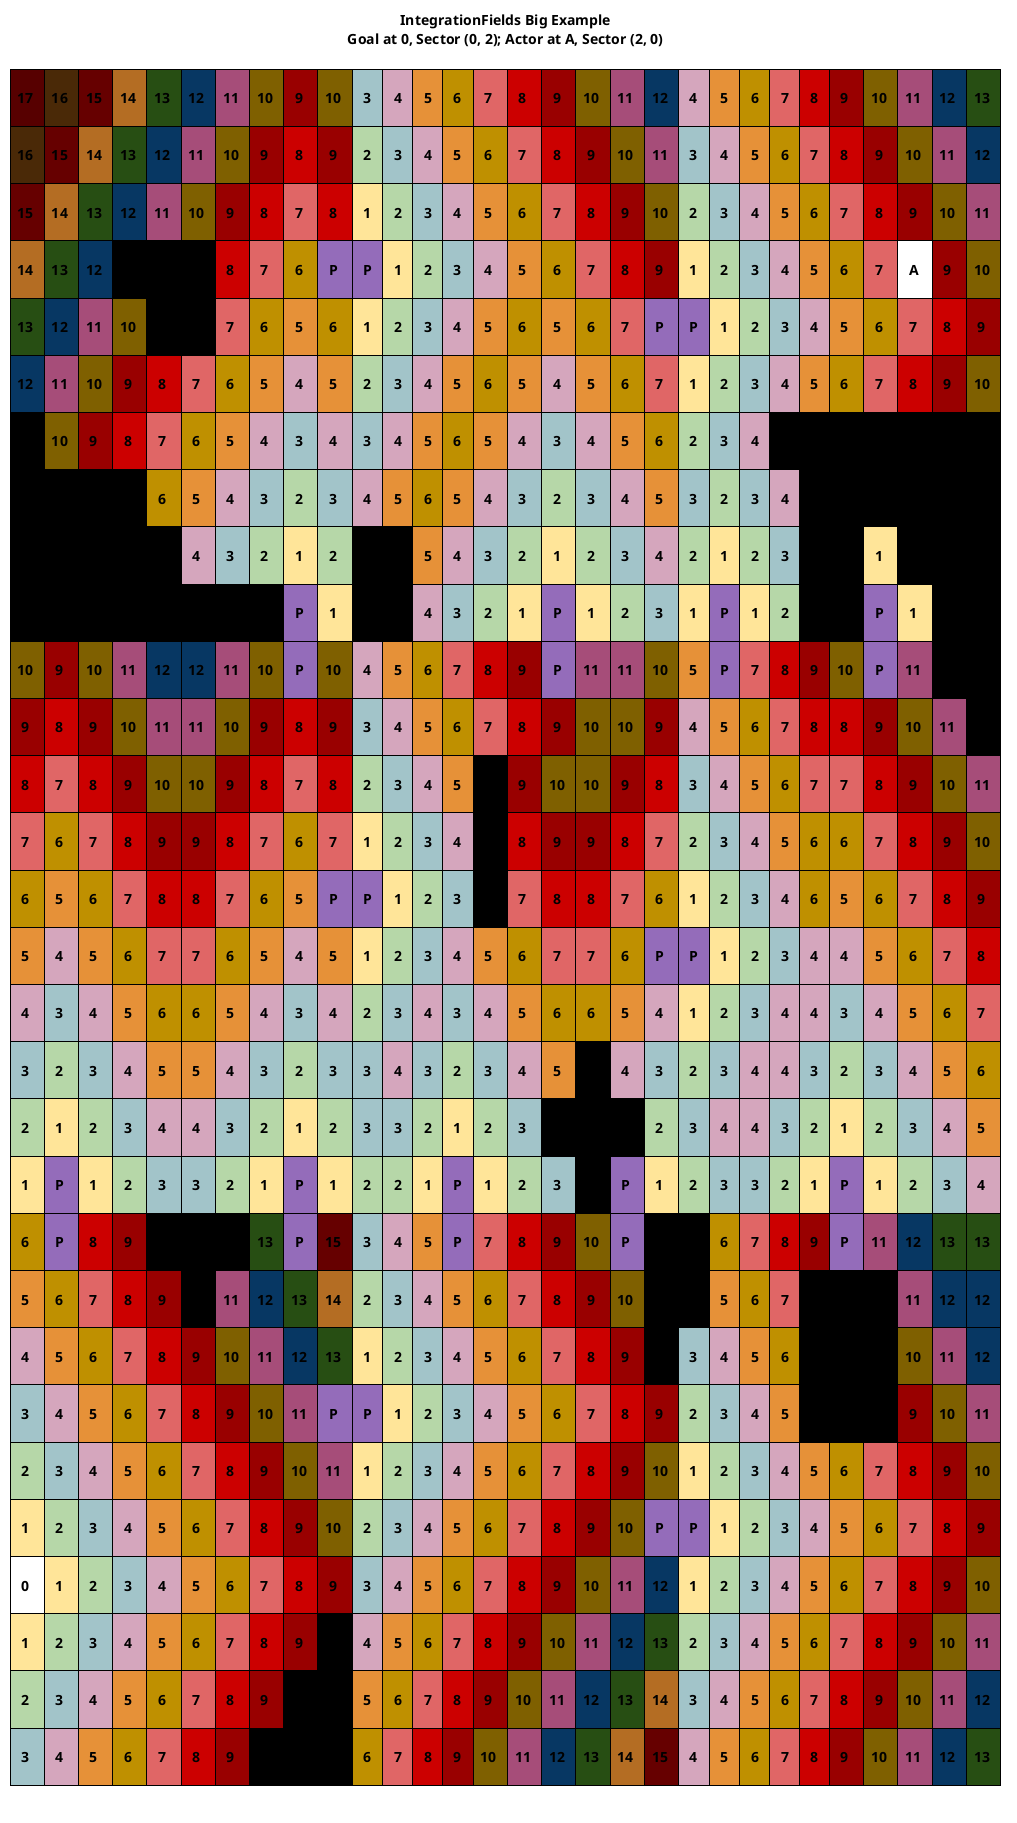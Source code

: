 @startuml int_field_prop_big_example

title
IntegrationFields Big Example
Goal at 0, Sector (0, 2); Actor at A, Sector (2, 0)

|<#570000>\n  17   \n|<#4a2907>\n  16   \n|<#660000>\n  15   \n|<#b46d23>\n  14   \n|<#274e13>\n  13   \n|<#073763>\n  12   \n|<#a64d79>\n  11   \n|<#7f6000>\n  10   \n|<#990000>\n   9   \n|<#7f6000>\n  10   \n|<#a2c4c9>\n   3   \n|<#d5a6bd>\n   4   \n|<#e69138>\n   5   \n|<#bf9000>\n   6   \n|<#e06666>\n   7   \n|<#cc0000>\n   8   \n|<#990000>\n   9   \n|<#7f6000>\n  10   \n|<#a64d79>\n  11   \n|<#073763>\n  12   \n|<#d5a6bd>\n   4   \n|<#e69138>\n   5   \n|<#bf9000>\n   6   \n|<#e06666>\n   7   \n|<#cc0000>\n   8   \n|<#990000>\n   9   \n|<#7f6000>\n  10   \n|<#a64d79>\n  11   \n|<#073763>\n  12   \n|<#274e13>\n  13   \n|
|<#4a2907>\n  16   \n|<#660000>\n  15   \n|<#b46d23>\n  14   \n|<#274e13>\n  13   \n|<#073763>\n  12   \n|<#a64d79>\n  11   \n|<#7f6000>\n  10   \n|<#990000>\n   9   \n|<#cc0000>\n   8   \n|<#990000>\n   9   \n|<#b6d7a8>\n   2   \n|<#a2c4c9>\n   3   \n|<#d5a6bd>\n   4   \n|<#e69138>\n   5   \n|<#bf9000>\n   6   \n|<#e06666>\n   7   \n|<#cc0000>\n   8   \n|<#990000>\n   9   \n|<#7f6000>\n  10   \n|<#a64d79>\n  11   \n|<#a2c4c9>\n   3   \n|<#d5a6bd>\n   4   \n|<#e69138>\n   5   \n|<#bf9000>\n   6   \n|<#e06666>\n   7   \n|<#cc0000>\n   8   \n|<#990000>\n   9   \n|<#7f6000>\n  10   \n|<#a64d79>\n  11   \n|<#073763>\n  12   \n|
|<#660000>\n  15   \n|<#b46d23>\n  14   \n|<#274e13>\n  13   \n|<#073763>\n  12   \n|<#a64d79>\n  11   \n|<#7f6000>\n  10   \n|<#990000>\n   9   \n|<#cc0000>\n   8   \n|<#e06666>\n   7   \n|<#cc0000>\n   8   \n|<#ffe599>\n   1   \n|<#b6d7a8>\n   2   \n|<#a2c4c9>\n   3   \n|<#d5a6bd>\n   4   \n|<#e69138>\n   5   \n|<#bf9000>\n   6   \n|<#e06666>\n   7   \n|<#cc0000>\n   8   \n|<#990000>\n   9   \n|<#7f6000>\n  10   \n|<#b6d7a8>\n   2   \n|<#a2c4c9>\n   3   \n|<#d5a6bd>\n   4   \n|<#e69138>\n   5   \n|<#bf9000>\n   6   \n|<#e06666>\n   7   \n|<#cc0000>\n   8   \n|<#990000>\n   9   \n|<#7f6000>\n  10   \n|<#a64d79>\n  11   \n|
|<#b46d23>\n  14   \n|<#274e13>\n  13   \n|<#073763>\n  12   \n|<#000000>\n   x   \n|<#000000>\n   x   \n|<#000000>\n   x   \n|<#cc0000>\n   8   \n|<#e06666>\n   7   \n|<#bf9000>\n   6   \n|<#946cba>\n   P   \n|<#946cba>\n   P   \n|<#ffe599>\n   1   \n|<#b6d7a8>\n   2   \n|<#a2c4c9>\n   3   \n|<#d5a6bd>\n   4   \n|<#e69138>\n   5   \n|<#bf9000>\n   6   \n|<#e06666>\n   7   \n|<#cc0000>\n   8   \n|<#990000>\n   9   \n|<#ffe599>\n   1   \n|<#b6d7a8>\n   2   \n|<#a2c4c9>\n   3   \n|<#d5a6bd>\n   4   \n|<#e69138>\n   5   \n|<#bf9000>\n   6   \n|<#e06666>\n   7   \n|\n   A   \n|<#990000>\n   9   \n|<#7f6000>\n  10   \n|
|<#274e13>\n  13   \n|<#073763>\n  12   \n|<#a64d79>\n  11   \n|<#7f6000>\n  10   \n|<#000000>\n   x   \n|<#000000>\n   x   \n|<#e06666>\n   7   \n|<#bf9000>\n   6   \n|<#e69138>\n   5   \n|<#bf9000>\n   6   \n|<#ffe599>\n   1   \n|<#b6d7a8>\n   2   \n|<#a2c4c9>\n   3   \n|<#d5a6bd>\n   4   \n|<#e69138>\n   5   \n|<#bf9000>\n   6   \n|<#e69138>\n   5   \n|<#bf9000>\n   6   \n|<#e06666>\n   7   \n|<#946cba>\n   P   \n|<#946cba>\n   P   \n|<#ffe599>\n   1   \n|<#b6d7a8>\n   2   \n|<#a2c4c9>\n   3   \n|<#d5a6bd>\n   4   \n|<#e69138>\n   5   \n|<#bf9000>\n   6   \n|<#e06666>\n   7   \n|<#cc0000>\n   8   \n|<#990000>\n   9   \n|
|<#073763>\n  12   \n|<#a64d79>\n  11   \n|<#7f6000>\n  10   \n|<#990000>\n   9   \n|<#cc0000>\n   8   \n|<#e06666>\n   7   \n|<#bf9000>\n   6   \n|<#e69138>\n   5   \n|<#d5a6bd>\n   4   \n|<#e69138>\n   5   \n|<#b6d7a8>\n   2   \n|<#a2c4c9>\n   3   \n|<#d5a6bd>\n   4   \n|<#e69138>\n   5   \n|<#bf9000>\n   6   \n|<#e69138>\n   5   \n|<#d5a6bd>\n   4   \n|<#e69138>\n   5   \n|<#bf9000>\n   6   \n|<#e06666>\n   7   \n|<#ffe599>\n   1   \n|<#b6d7a8>\n   2   \n|<#a2c4c9>\n   3   \n|<#d5a6bd>\n   4   \n|<#e69138>\n   5   \n|<#bf9000>\n   6   \n|<#e06666>\n   7   \n|<#cc0000>\n   8   \n|<#990000>\n   9   \n|<#7f6000>\n  10   \n|
|<#000000>\n   x   \n|<#7f6000>\n  10   \n|<#990000>\n   9   \n|<#cc0000>\n   8   \n|<#e06666>\n   7   \n|<#bf9000>\n   6   \n|<#e69138>\n   5   \n|<#d5a6bd>\n   4   \n|<#a2c4c9>\n   3   \n|<#d5a6bd>\n   4   \n|<#a2c4c9>\n   3   \n|<#d5a6bd>\n   4   \n|<#e69138>\n   5   \n|<#bf9000>\n   6   \n|<#e69138>\n   5   \n|<#d5a6bd>\n   4   \n|<#a2c4c9>\n   3   \n|<#d5a6bd>\n   4   \n|<#e69138>\n   5   \n|<#bf9000>\n   6   \n|<#b6d7a8>\n   2   \n|<#a2c4c9>\n   3   \n|<#d5a6bd>\n   4   \n|<#000000>\n   x   \n|<#000000>\n   x   \n|<#000000>\n   x   \n|<#000000>\n   x   \n|<#000000>\n   x   \n|<#000000>\n   x   \n|<#000000>\n   x   \n|
|<#000000>\n   x   \n|<#000000>\n   x   \n|<#000000>\n   x   \n|<#000000>\n   x   \n|<#bf9000>\n   6   \n|<#e69138>\n   5   \n|<#d5a6bd>\n   4   \n|<#a2c4c9>\n   3   \n|<#b6d7a8>\n   2   \n|<#a2c4c9>\n   3   \n|<#d5a6bd>\n   4   \n|<#e69138>\n   5   \n|<#bf9000>\n   6   \n|<#e69138>\n   5   \n|<#d5a6bd>\n   4   \n|<#a2c4c9>\n   3   \n|<#b6d7a8>\n   2   \n|<#a2c4c9>\n   3   \n|<#d5a6bd>\n   4   \n|<#e69138>\n   5   \n|<#a2c4c9>\n   3   \n|<#b6d7a8>\n   2   \n|<#a2c4c9>\n   3   \n|<#d5a6bd>\n   4   \n|<#000000>\n   x   \n|<#000000>\n   x   \n|<#000000>\n   x   \n|<#000000>\n   x   \n|<#000000>\n   x   \n|<#000000>\n   x   \n|
|<#000000>\n   x   \n|<#000000>\n   x   \n|<#000000>\n   x   \n|<#000000>\n   x   \n|<#000000>\n   x   \n|<#d5a6bd>\n   4   \n|<#a2c4c9>\n   3   \n|<#b6d7a8>\n   2   \n|<#ffe599>\n   1   \n|<#b6d7a8>\n   2   \n|<#000000>\n   x   \n|<#000000>\n   x   \n|<#e69138>\n   5   \n|<#d5a6bd>\n   4   \n|<#a2c4c9>\n   3   \n|<#b6d7a8>\n   2   \n|<#ffe599>\n   1   \n|<#b6d7a8>\n   2   \n|<#a2c4c9>\n   3   \n|<#d5a6bd>\n   4   \n|<#b6d7a8>\n   2   \n|<#ffe599>\n   1   \n|<#b6d7a8>\n   2   \n|<#a2c4c9>\n   3   \n|<#000000>\n   x   \n|<#000000>\n   x   \n|<#ffe599>\n   1   \n|<#000000>\n   x   \n|<#000000>\n   x   \n|<#000000>\n   x   \n|
|<#000000>\n   x   \n|<#000000>\n   x   \n|<#000000>\n   x   \n|<#000000>\n   x   \n|<#000000>\n   x   \n|<#000000>\n   x   \n|<#000000>\n   x   \n|<#000000>\n   x   \n|<#946cba>\n   P   \n|<#ffe599>\n   1   \n|<#000000>\n   x   \n|<#000000>\n   x   \n|<#d5a6bd>\n   4   \n|<#a2c4c9>\n   3   \n|<#b6d7a8>\n   2   \n|<#ffe599>\n   1   \n|<#946cba>\n   P   \n|<#ffe599>\n   1   \n|<#b6d7a8>\n   2   \n|<#a2c4c9>\n   3   \n|<#ffe599>\n   1   \n|<#946cba>\n   P   \n|<#ffe599>\n   1   \n|<#b6d7a8>\n   2   \n|<#000000>\n   x   \n|<#000000>\n   x   \n|<#946cba>\n   P   \n|<#ffe599>\n   1   \n|<#000000>\n   x   \n|<#000000>\n   x   \n|
|<#7f6000>\n  10   \n|<#990000>\n   9   \n|<#7f6000>\n  10   \n|<#a64d79>\n  11   \n|<#073763>\n  12   \n|<#073763>\n  12   \n|<#a64d79>\n  11   \n|<#7f6000>\n  10   \n|<#946cba>\n   P   \n|<#7f6000>\n  10   \n|<#d5a6bd>\n   4   \n|<#e69138>\n   5   \n|<#bf9000>\n   6   \n|<#e06666>\n   7   \n|<#cc0000>\n   8   \n|<#990000>\n   9   \n|<#946cba>\n   P   \n|<#a64d79>\n  11   \n|<#a64d79>\n  11   \n|<#7f6000>\n  10   \n|<#e69138>\n   5   \n|<#946cba>\n   P   \n|<#e06666>\n   7   \n|<#cc0000>\n   8   \n|<#990000>\n   9   \n|<#7f6000>\n  10   \n|<#946cba>\n   P   \n|<#a64d79>\n  11   \n|<#000000>\n   x   \n|<#000000>\n   x   \n|
|<#990000>\n   9   \n|<#cc0000>\n   8   \n|<#990000>\n   9   \n|<#7f6000>\n  10   \n|<#a64d79>\n  11   \n|<#a64d79>\n  11   \n|<#7f6000>\n  10   \n|<#990000>\n   9   \n|<#cc0000>\n   8   \n|<#990000>\n   9   \n|<#a2c4c9>\n   3   \n|<#d5a6bd>\n   4   \n|<#e69138>\n   5   \n|<#bf9000>\n   6   \n|<#e06666>\n   7   \n|<#cc0000>\n   8   \n|<#990000>\n   9   \n|<#7f6000>\n  10   \n|<#7f6000>\n  10   \n|<#990000>\n   9   \n|<#d5a6bd>\n   4   \n|<#e69138>\n   5   \n|<#bf9000>\n   6   \n|<#e06666>\n   7   \n|<#cc0000>\n   8   \n|<#cc0000>\n   8   \n|<#990000>\n   9   \n|<#7f6000>\n  10   \n|<#a64d79>\n  11   \n|<#000000>\n   x   \n|
|<#cc0000>\n   8   \n|<#e06666>\n   7   \n|<#cc0000>\n   8   \n|<#990000>\n   9   \n|<#7f6000>\n  10   \n|<#7f6000>\n  10   \n|<#990000>\n   9   \n|<#cc0000>\n   8   \n|<#e06666>\n   7   \n|<#cc0000>\n   8   \n|<#b6d7a8>\n   2   \n|<#a2c4c9>\n   3   \n|<#d5a6bd>\n   4   \n|<#e69138>\n   5   \n|<#000000>\n   x   \n|<#990000>\n   9   \n|<#7f6000>\n  10   \n|<#7f6000>\n  10   \n|<#990000>\n   9   \n|<#cc0000>\n   8   \n|<#a2c4c9>\n   3   \n|<#d5a6bd>\n   4   \n|<#e69138>\n   5   \n|<#bf9000>\n   6   \n|<#e06666>\n   7   \n|<#e06666>\n   7   \n|<#cc0000>\n   8   \n|<#990000>\n   9   \n|<#7f6000>\n  10   \n|<#a64d79>\n  11   \n|
|<#e06666>\n   7   \n|<#bf9000>\n   6   \n|<#e06666>\n   7   \n|<#cc0000>\n   8   \n|<#990000>\n   9   \n|<#990000>\n   9   \n|<#cc0000>\n   8   \n|<#e06666>\n   7   \n|<#bf9000>\n   6   \n|<#e06666>\n   7   \n|<#ffe599>\n   1   \n|<#b6d7a8>\n   2   \n|<#a2c4c9>\n   3   \n|<#d5a6bd>\n   4   \n|<#000000>\n   x   \n|<#cc0000>\n   8   \n|<#990000>\n   9   \n|<#990000>\n   9   \n|<#cc0000>\n   8   \n|<#e06666>\n   7   \n|<#b6d7a8>\n   2   \n|<#a2c4c9>\n   3   \n|<#d5a6bd>\n   4   \n|<#e69138>\n   5   \n|<#bf9000>\n   6   \n|<#bf9000>\n   6   \n|<#e06666>\n   7   \n|<#cc0000>\n   8   \n|<#990000>\n   9   \n|<#7f6000>\n  10   \n|
|<#bf9000>\n   6   \n|<#e69138>\n   5   \n|<#bf9000>\n   6   \n|<#e06666>\n   7   \n|<#cc0000>\n   8   \n|<#cc0000>\n   8   \n|<#e06666>\n   7   \n|<#bf9000>\n   6   \n|<#e69138>\n   5   \n|<#946cba>\n   P   \n|<#946cba>\n   P   \n|<#ffe599>\n   1   \n|<#b6d7a8>\n   2   \n|<#a2c4c9>\n   3   \n|<#000000>\n   x   \n|<#e06666>\n   7   \n|<#cc0000>\n   8   \n|<#cc0000>\n   8   \n|<#e06666>\n   7   \n|<#bf9000>\n   6   \n|<#ffe599>\n   1   \n|<#b6d7a8>\n   2   \n|<#a2c4c9>\n   3   \n|<#d5a6bd>\n   4   \n|<#bf9000>\n   6   \n|<#e69138>\n   5   \n|<#bf9000>\n   6   \n|<#e06666>\n   7   \n|<#cc0000>\n   8   \n|<#990000>\n   9   \n|
|<#e69138>\n   5   \n|<#d5a6bd>\n   4   \n|<#e69138>\n   5   \n|<#bf9000>\n   6   \n|<#e06666>\n   7   \n|<#e06666>\n   7   \n|<#bf9000>\n   6   \n|<#e69138>\n   5   \n|<#d5a6bd>\n   4   \n|<#e69138>\n   5   \n|<#ffe599>\n   1   \n|<#b6d7a8>\n   2   \n|<#a2c4c9>\n   3   \n|<#d5a6bd>\n   4   \n|<#e69138>\n   5   \n|<#bf9000>\n   6   \n|<#e06666>\n   7   \n|<#e06666>\n   7   \n|<#bf9000>\n   6   \n|<#946cba>\n   P   \n|<#946cba>\n   P   \n|<#ffe599>\n   1   \n|<#b6d7a8>\n   2   \n|<#a2c4c9>\n   3   \n|<#d5a6bd>\n   4   \n|<#d5a6bd>\n   4   \n|<#e69138>\n   5   \n|<#bf9000>\n   6   \n|<#e06666>\n   7   \n|<#cc0000>\n   8   \n|
|<#d5a6bd>\n   4   \n|<#a2c4c9>\n   3   \n|<#d5a6bd>\n   4   \n|<#e69138>\n   5   \n|<#bf9000>\n   6   \n|<#bf9000>\n   6   \n|<#e69138>\n   5   \n|<#d5a6bd>\n   4   \n|<#a2c4c9>\n   3   \n|<#d5a6bd>\n   4   \n|<#b6d7a8>\n   2   \n|<#a2c4c9>\n   3   \n|<#d5a6bd>\n   4   \n|<#a2c4c9>\n   3   \n|<#d5a6bd>\n   4   \n|<#e69138>\n   5   \n|<#bf9000>\n   6   \n|<#bf9000>\n   6   \n|<#e69138>\n   5   \n|<#d5a6bd>\n   4   \n|<#ffe599>\n   1   \n|<#b6d7a8>\n   2   \n|<#a2c4c9>\n   3   \n|<#d5a6bd>\n   4   \n|<#d5a6bd>\n   4   \n|<#a2c4c9>\n   3   \n|<#d5a6bd>\n   4   \n|<#e69138>\n   5   \n|<#bf9000>\n   6   \n|<#e06666>\n   7   \n|
|<#a2c4c9>\n   3   \n|<#b6d7a8>\n   2   \n|<#a2c4c9>\n   3   \n|<#d5a6bd>\n   4   \n|<#e69138>\n   5   \n|<#e69138>\n   5   \n|<#d5a6bd>\n   4   \n|<#a2c4c9>\n   3   \n|<#b6d7a8>\n   2   \n|<#a2c4c9>\n   3   \n|<#a2c4c9>\n   3   \n|<#d5a6bd>\n   4   \n|<#a2c4c9>\n   3   \n|<#b6d7a8>\n   2   \n|<#a2c4c9>\n   3   \n|<#d5a6bd>\n   4   \n|<#e69138>\n   5   \n|<#000000>\n   x   \n|<#d5a6bd>\n   4   \n|<#a2c4c9>\n   3   \n|<#b6d7a8>\n   2   \n|<#a2c4c9>\n   3   \n|<#d5a6bd>\n   4   \n|<#d5a6bd>\n   4   \n|<#a2c4c9>\n   3   \n|<#b6d7a8>\n   2   \n|<#a2c4c9>\n   3   \n|<#d5a6bd>\n   4   \n|<#e69138>\n   5   \n|<#bf9000>\n   6   \n|
|<#b6d7a8>\n   2   \n|<#ffe599>\n   1   \n|<#b6d7a8>\n   2   \n|<#a2c4c9>\n   3   \n|<#d5a6bd>\n   4   \n|<#d5a6bd>\n   4   \n|<#a2c4c9>\n   3   \n|<#b6d7a8>\n   2   \n|<#ffe599>\n   1   \n|<#b6d7a8>\n   2   \n|<#a2c4c9>\n   3   \n|<#a2c4c9>\n   3   \n|<#b6d7a8>\n   2   \n|<#ffe599>\n   1   \n|<#b6d7a8>\n   2   \n|<#a2c4c9>\n   3   \n|<#000000>\n   x   \n|<#000000>\n   x   \n|<#000000>\n   x   \n|<#b6d7a8>\n   2   \n|<#a2c4c9>\n   3   \n|<#d5a6bd>\n   4   \n|<#d5a6bd>\n   4   \n|<#a2c4c9>\n   3   \n|<#b6d7a8>\n   2   \n|<#ffe599>\n   1   \n|<#b6d7a8>\n   2   \n|<#a2c4c9>\n   3   \n|<#d5a6bd>\n   4   \n|<#e69138>\n   5   \n|
|<#ffe599>\n   1   \n|<#946cba>\n   P   \n|<#ffe599>\n   1   \n|<#b6d7a8>\n   2   \n|<#a2c4c9>\n   3   \n|<#a2c4c9>\n   3   \n|<#b6d7a8>\n   2   \n|<#ffe599>\n   1   \n|<#946cba>\n   P   \n|<#ffe599>\n   1   \n|<#b6d7a8>\n   2   \n|<#b6d7a8>\n   2   \n|<#ffe599>\n   1   \n|<#946cba>\n   P   \n|<#ffe599>\n   1   \n|<#b6d7a8>\n   2   \n|<#a2c4c9>\n   3   \n|<#000000>\n   x   \n|<#946cba>\n   P   \n|<#ffe599>\n   1   \n|<#b6d7a8>\n   2   \n|<#a2c4c9>\n   3   \n|<#a2c4c9>\n   3   \n|<#b6d7a8>\n   2   \n|<#ffe599>\n   1   \n|<#946cba>\n   P   \n|<#ffe599>\n   1   \n|<#b6d7a8>\n   2   \n|<#a2c4c9>\n   3   \n|<#d5a6bd>\n   4   \n|
|<#bf9000>\n   6   \n|<#946cba>\n   P   \n|<#cc0000>\n   8   \n|<#990000>\n   9   \n|<#000000>\n   x   \n|<#000000>\n   x   \n|<#000000>\n   x   \n|<#274e13>\n  13   \n|<#946cba>\n   P   \n|<#660000>\n  15   \n|<#a2c4c9>\n   3   \n|<#d5a6bd>\n   4   \n|<#e69138>\n   5   \n|<#946cba>\n   P   \n|<#e06666>\n   7   \n|<#cc0000>\n   8   \n|<#990000>\n   9   \n|<#7f6000>\n  10   \n|<#946cba>\n   P   \n|<#000000>\n   x   \n|<#000000>\n   x   \n|<#bf9000>\n   6   \n|<#e06666>\n   7   \n|<#cc0000>\n   8   \n|<#990000>\n   9   \n|<#946cba>\n   P   \n|<#a64d79>\n  11   \n|<#073763>\n  12   \n|<#274e13>\n  13   \n|<#274e13>\n  13   |
|<#e69138>\n   5   \n|<#bf9000>\n   6   \n|<#e06666>\n   7   \n|<#cc0000>\n   8   \n|<#990000>\n   9   \n|<#000000>\n   x   \n|<#a64d79>\n  11   \n|<#073763>\n  12   \n|<#274e13>\n  13   \n|<#b46d23>\n  14   \n|<#b6d7a8>\n   2   \n|<#a2c4c9>\n   3   \n|<#d5a6bd>\n   4   \n|<#e69138>\n   5   \n|<#bf9000>\n   6   \n|<#e06666>\n   7   \n|<#cc0000>\n   8   \n|<#990000>\n   9   \n|<#7f6000>\n  10   \n|<#000000>\n   x   \n|<#000000>\n   x   \n|<#e69138>\n   5   \n|<#bf9000>\n   6   \n|<#e06666>\n   7   \n|<#000000>\n   x   \n|<#000000>\n   x   \n|<#000000>\n   x   \n|<#a64d79>\n  11   \n|<#073763>\n  12   \n|<#073763>\n  12   \n|
|<#d5a6bd>\n   4   \n|<#e69138>\n   5   \n|<#bf9000>\n   6   \n|<#e06666>\n   7   \n|<#cc0000>\n   8   \n|<#990000>\n   9   \n|<#7f6000>\n  10   \n|<#a64d79>\n  11   \n|<#073763>\n  12   \n|<#274e13>\n  13   \n|<#ffe599>\n   1   \n|<#b6d7a8>\n   2   \n|<#a2c4c9>\n   3   \n|<#d5a6bd>\n   4   \n|<#e69138>\n   5   \n|<#bf9000>\n   6   \n|<#e06666>\n   7   \n|<#cc0000>\n   8   \n|<#990000>\n   9   \n|<#000000>\n   x   \n|<#a2c4c9>\n   3   \n|<#d5a6bd>\n   4   \n|<#e69138>\n   5   \n|<#bf9000>\n   6   \n|<#000000>\n   x   \n|<#000000>\n   x   \n|<#000000>\n   x   \n|<#7f6000>\n  10   \n|<#a64d79>\n  11   \n|<#073763>\n  12   \n|
|<#a2c4c9>\n   3   \n|<#d5a6bd>\n   4   \n|<#e69138>\n   5   \n|<#bf9000>\n   6   \n|<#e06666>\n   7   \n|<#cc0000>\n   8   \n|<#990000>\n   9   \n|<#7f6000>\n  10   \n|<#a64d79>\n  11   \n|<#946cba>\n   P   \n|<#946cba>\n   P   \n|<#ffe599>\n   1   \n|<#b6d7a8>\n   2   \n|<#a2c4c9>\n   3   \n|<#d5a6bd>\n   4   \n|<#e69138>\n   5   \n|<#bf9000>\n   6   \n|<#e06666>\n   7   \n|<#cc0000>\n   8   \n|<#990000>\n   9   \n|<#b6d7a8>\n   2   \n|<#a2c4c9>\n   3   \n|<#d5a6bd>\n   4   \n|<#e69138>\n   5   \n|<#000000>\n   x   \n|<#000000>\n   x   \n|<#000000>\n   x   \n|<#990000>\n   9   \n|<#7f6000>\n  10   \n|<#a64d79>\n  11   \n|
|<#b6d7a8>\n   2   \n|<#a2c4c9>\n   3   \n|<#d5a6bd>\n   4   \n|<#e69138>\n   5   \n|<#bf9000>\n   6   \n|<#e06666>\n   7   \n|<#cc0000>\n   8   \n|<#990000>\n   9   \n|<#7f6000>\n  10   \n|<#a64d79>\n  11   \n|<#ffe599>\n   1   \n|<#b6d7a8>\n   2   \n|<#a2c4c9>\n   3   \n|<#d5a6bd>\n   4   \n|<#e69138>\n   5   \n|<#bf9000>\n   6   \n|<#e06666>\n   7   \n|<#cc0000>\n   8   \n|<#990000>\n   9   \n|<#7f6000>\n  10   \n|<#ffe599>\n   1   \n|<#b6d7a8>\n   2   \n|<#a2c4c9>\n   3   \n|<#d5a6bd>\n   4   \n|<#e69138>\n   5   \n|<#bf9000>\n   6   \n|<#e06666>\n   7   \n|<#cc0000>\n   8   \n|<#990000>\n   9   \n|<#7f6000>\n  10   \n|
|<#ffe599>\n   1   \n|<#b6d7a8>\n   2   \n|<#a2c4c9>\n   3   \n|<#d5a6bd>\n   4   \n|<#e69138>\n   5   \n|<#bf9000>\n   6   \n|<#e06666>\n   7   \n|<#cc0000>\n   8   \n|<#990000>\n   9   \n|<#7f6000>\n  10   \n|<#b6d7a8>\n   2   \n|<#a2c4c9>\n   3   \n|<#d5a6bd>\n   4   \n|<#e69138>\n   5   \n|<#bf9000>\n   6   \n|<#e06666>\n   7   \n|<#cc0000>\n   8   \n|<#990000>\n   9   \n|<#7f6000>\n  10   \n|<#946cba>\n   P   \n|<#946cba>\n   P   \n|<#ffe599>\n   1   \n|<#b6d7a8>\n   2   \n|<#a2c4c9>\n   3   \n|<#d5a6bd>\n   4   \n|<#e69138>\n   5   \n|<#bf9000>\n   6   \n|<#e06666>\n   7   \n|<#cc0000>\n   8   \n|<#990000>\n   9   \n|
|\n   0   |<#ffe599>\n   1   \n|<#b6d7a8>\n   2   \n|<#a2c4c9>\n   3   \n|<#d5a6bd>\n   4   \n|<#e69138>\n   5   \n|<#bf9000>\n   6   \n|<#e06666>\n   7   \n|<#cc0000>\n   8   \n|<#990000>\n   9   \n|<#a2c4c9>\n   3   \n|<#d5a6bd>\n   4   \n|<#e69138>\n   5   \n|<#bf9000>\n   6   \n|<#e06666>\n   7   \n|<#cc0000>\n   8   \n|<#990000>\n   9   \n|<#7f6000>\n  10   \n|<#a64d79>\n  11   \n|<#073763>\n  12   \n|<#ffe599>\n   1   \n|<#b6d7a8>\n   2   \n|<#a2c4c9>\n   3   \n|<#d5a6bd>\n   4   \n|<#e69138>\n   5   \n|<#bf9000>\n   6   \n|<#e06666>\n   7   \n|<#cc0000>\n   8   \n|<#990000>\n   9   \n|<#7f6000>\n  10   \n|
|<#ffe599>\n   1   \n|<#b6d7a8>\n   2   \n|<#a2c4c9>\n   3   \n|<#d5a6bd>\n   4   \n|<#e69138>\n   5   \n|<#bf9000>\n   6   \n|<#e06666>\n   7   \n|<#cc0000>\n   8   \n|<#990000>\n   9   \n|<#000000>\n   x   \n|<#d5a6bd>\n   4   \n|<#e69138>\n   5   \n|<#bf9000>\n   6   \n|<#e06666>\n   7   \n|<#cc0000>\n   8   \n|<#990000>\n   9   \n|<#7f6000>\n  10   \n|<#a64d79>\n  11   \n|<#073763>\n  12   \n|<#274e13>\n  13   \n|<#b6d7a8>\n   2   \n|<#a2c4c9>\n   3   \n|<#d5a6bd>\n   4   \n|<#e69138>\n   5   \n|<#bf9000>\n   6   \n|<#e06666>\n   7   \n|<#cc0000>\n   8   \n|<#990000>\n   9   \n|<#7f6000>\n  10   \n|<#a64d79>\n  11   \n|
|<#b6d7a8>\n   2   \n|<#a2c4c9>\n   3   \n|<#d5a6bd>\n   4   \n|<#e69138>\n   5   \n|<#bf9000>\n   6   \n|<#e06666>\n   7   \n|<#cc0000>\n   8   \n|<#990000>\n   9   \n|<#000000>\n   x   \n|<#000000>\n   x   \n|<#e69138>\n   5   \n|<#bf9000>\n   6   \n|<#e06666>\n   7   \n|<#cc0000>\n   8   \n|<#990000>\n   9   \n|<#7f6000>\n  10   \n|<#a64d79>\n  11   \n|<#073763>\n  12   \n|<#274e13>\n  13   \n|<#b46d23>\n  14   \n|<#a2c4c9>\n   3   \n|<#d5a6bd>\n   4   \n|<#e69138>\n   5   \n|<#bf9000>\n   6   \n|<#e06666>\n   7   \n|<#cc0000>\n   8   \n|<#990000>\n   9   \n|<#7f6000>\n  10   \n|<#a64d79>\n  11   \n|<#073763>\n  12   \n|
|<#a2c4c9>\n   3   \n|<#d5a6bd>\n   4   \n|<#e69138>\n   5   \n|<#bf9000>\n   6   \n|<#e06666>\n   7   \n|<#cc0000>\n   8   \n|<#990000>\n   9   \n|<#000000>\n   x   \n|<#000000>\n   x   \n|<#000000>\n   x   \n|<#bf9000>\n   6   \n|<#e06666>\n   7   \n|<#cc0000>\n   8   \n|<#990000>\n   9   \n|<#7f6000>\n  10   \n|<#a64d79>\n  11   \n|<#073763>\n  12   \n|<#274e13>\n  13   \n|<#b46d23>\n  14   \n|<#660000>\n  15   \n|<#d5a6bd>\n   4   \n|<#e69138>\n   5   \n|<#bf9000>\n   6   \n|<#e06666>\n   7   \n|<#cc0000>\n   8   \n|<#990000>\n   9   \n|<#7f6000>\n  10   \n|<#a64d79>\n  11   \n|<#073763>\n  12   \n|<#274e13>\n  13   \n|

end title
@enduml
